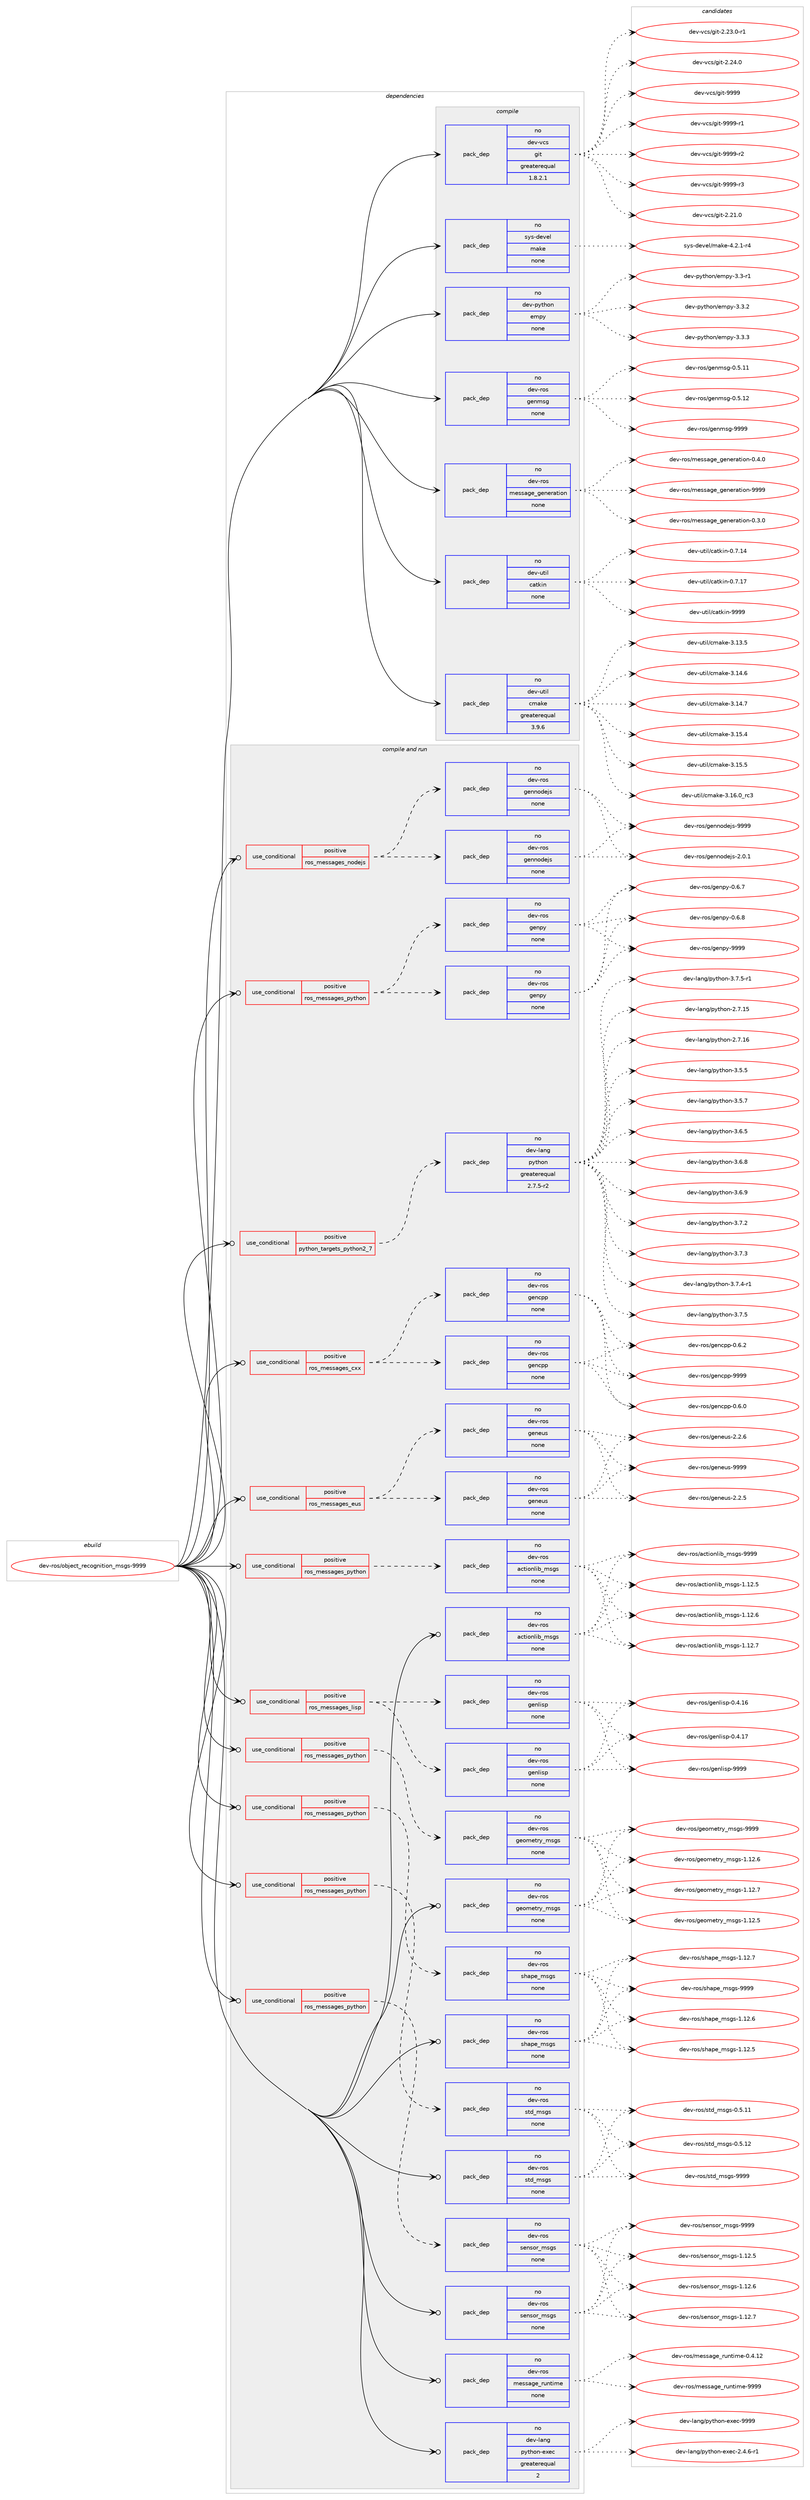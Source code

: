digraph prolog {

# *************
# Graph options
# *************

newrank=true;
concentrate=true;
compound=true;
graph [rankdir=LR,fontname=Helvetica,fontsize=10,ranksep=1.5];#, ranksep=2.5, nodesep=0.2];
edge  [arrowhead=vee];
node  [fontname=Helvetica,fontsize=10];

# **********
# The ebuild
# **********

subgraph cluster_leftcol {
color=gray;
rank=same;
label=<<i>ebuild</i>>;
id [label="dev-ros/object_recognition_msgs-9999", color=red, width=4, href="../dev-ros/object_recognition_msgs-9999.svg"];
}

# ****************
# The dependencies
# ****************

subgraph cluster_midcol {
color=gray;
label=<<i>dependencies</i>>;
subgraph cluster_compile {
fillcolor="#eeeeee";
style=filled;
label=<<i>compile</i>>;
subgraph pack491361 {
dependency657279 [label=<<TABLE BORDER="0" CELLBORDER="1" CELLSPACING="0" CELLPADDING="4" WIDTH="220"><TR><TD ROWSPAN="6" CELLPADDING="30">pack_dep</TD></TR><TR><TD WIDTH="110">no</TD></TR><TR><TD>dev-python</TD></TR><TR><TD>empy</TD></TR><TR><TD>none</TD></TR><TR><TD></TD></TR></TABLE>>, shape=none, color=blue];
}
id:e -> dependency657279:w [weight=20,style="solid",arrowhead="vee"];
subgraph pack491362 {
dependency657280 [label=<<TABLE BORDER="0" CELLBORDER="1" CELLSPACING="0" CELLPADDING="4" WIDTH="220"><TR><TD ROWSPAN="6" CELLPADDING="30">pack_dep</TD></TR><TR><TD WIDTH="110">no</TD></TR><TR><TD>dev-ros</TD></TR><TR><TD>genmsg</TD></TR><TR><TD>none</TD></TR><TR><TD></TD></TR></TABLE>>, shape=none, color=blue];
}
id:e -> dependency657280:w [weight=20,style="solid",arrowhead="vee"];
subgraph pack491363 {
dependency657281 [label=<<TABLE BORDER="0" CELLBORDER="1" CELLSPACING="0" CELLPADDING="4" WIDTH="220"><TR><TD ROWSPAN="6" CELLPADDING="30">pack_dep</TD></TR><TR><TD WIDTH="110">no</TD></TR><TR><TD>dev-ros</TD></TR><TR><TD>message_generation</TD></TR><TR><TD>none</TD></TR><TR><TD></TD></TR></TABLE>>, shape=none, color=blue];
}
id:e -> dependency657281:w [weight=20,style="solid",arrowhead="vee"];
subgraph pack491364 {
dependency657282 [label=<<TABLE BORDER="0" CELLBORDER="1" CELLSPACING="0" CELLPADDING="4" WIDTH="220"><TR><TD ROWSPAN="6" CELLPADDING="30">pack_dep</TD></TR><TR><TD WIDTH="110">no</TD></TR><TR><TD>dev-util</TD></TR><TR><TD>catkin</TD></TR><TR><TD>none</TD></TR><TR><TD></TD></TR></TABLE>>, shape=none, color=blue];
}
id:e -> dependency657282:w [weight=20,style="solid",arrowhead="vee"];
subgraph pack491365 {
dependency657283 [label=<<TABLE BORDER="0" CELLBORDER="1" CELLSPACING="0" CELLPADDING="4" WIDTH="220"><TR><TD ROWSPAN="6" CELLPADDING="30">pack_dep</TD></TR><TR><TD WIDTH="110">no</TD></TR><TR><TD>dev-util</TD></TR><TR><TD>cmake</TD></TR><TR><TD>greaterequal</TD></TR><TR><TD>3.9.6</TD></TR></TABLE>>, shape=none, color=blue];
}
id:e -> dependency657283:w [weight=20,style="solid",arrowhead="vee"];
subgraph pack491366 {
dependency657284 [label=<<TABLE BORDER="0" CELLBORDER="1" CELLSPACING="0" CELLPADDING="4" WIDTH="220"><TR><TD ROWSPAN="6" CELLPADDING="30">pack_dep</TD></TR><TR><TD WIDTH="110">no</TD></TR><TR><TD>dev-vcs</TD></TR><TR><TD>git</TD></TR><TR><TD>greaterequal</TD></TR><TR><TD>1.8.2.1</TD></TR></TABLE>>, shape=none, color=blue];
}
id:e -> dependency657284:w [weight=20,style="solid",arrowhead="vee"];
subgraph pack491367 {
dependency657285 [label=<<TABLE BORDER="0" CELLBORDER="1" CELLSPACING="0" CELLPADDING="4" WIDTH="220"><TR><TD ROWSPAN="6" CELLPADDING="30">pack_dep</TD></TR><TR><TD WIDTH="110">no</TD></TR><TR><TD>sys-devel</TD></TR><TR><TD>make</TD></TR><TR><TD>none</TD></TR><TR><TD></TD></TR></TABLE>>, shape=none, color=blue];
}
id:e -> dependency657285:w [weight=20,style="solid",arrowhead="vee"];
}
subgraph cluster_compileandrun {
fillcolor="#eeeeee";
style=filled;
label=<<i>compile and run</i>>;
subgraph cond154012 {
dependency657286 [label=<<TABLE BORDER="0" CELLBORDER="1" CELLSPACING="0" CELLPADDING="4"><TR><TD ROWSPAN="3" CELLPADDING="10">use_conditional</TD></TR><TR><TD>positive</TD></TR><TR><TD>python_targets_python2_7</TD></TR></TABLE>>, shape=none, color=red];
subgraph pack491368 {
dependency657287 [label=<<TABLE BORDER="0" CELLBORDER="1" CELLSPACING="0" CELLPADDING="4" WIDTH="220"><TR><TD ROWSPAN="6" CELLPADDING="30">pack_dep</TD></TR><TR><TD WIDTH="110">no</TD></TR><TR><TD>dev-lang</TD></TR><TR><TD>python</TD></TR><TR><TD>greaterequal</TD></TR><TR><TD>2.7.5-r2</TD></TR></TABLE>>, shape=none, color=blue];
}
dependency657286:e -> dependency657287:w [weight=20,style="dashed",arrowhead="vee"];
}
id:e -> dependency657286:w [weight=20,style="solid",arrowhead="odotvee"];
subgraph cond154013 {
dependency657288 [label=<<TABLE BORDER="0" CELLBORDER="1" CELLSPACING="0" CELLPADDING="4"><TR><TD ROWSPAN="3" CELLPADDING="10">use_conditional</TD></TR><TR><TD>positive</TD></TR><TR><TD>ros_messages_cxx</TD></TR></TABLE>>, shape=none, color=red];
subgraph pack491369 {
dependency657289 [label=<<TABLE BORDER="0" CELLBORDER="1" CELLSPACING="0" CELLPADDING="4" WIDTH="220"><TR><TD ROWSPAN="6" CELLPADDING="30">pack_dep</TD></TR><TR><TD WIDTH="110">no</TD></TR><TR><TD>dev-ros</TD></TR><TR><TD>gencpp</TD></TR><TR><TD>none</TD></TR><TR><TD></TD></TR></TABLE>>, shape=none, color=blue];
}
dependency657288:e -> dependency657289:w [weight=20,style="dashed",arrowhead="vee"];
subgraph pack491370 {
dependency657290 [label=<<TABLE BORDER="0" CELLBORDER="1" CELLSPACING="0" CELLPADDING="4" WIDTH="220"><TR><TD ROWSPAN="6" CELLPADDING="30">pack_dep</TD></TR><TR><TD WIDTH="110">no</TD></TR><TR><TD>dev-ros</TD></TR><TR><TD>gencpp</TD></TR><TR><TD>none</TD></TR><TR><TD></TD></TR></TABLE>>, shape=none, color=blue];
}
dependency657288:e -> dependency657290:w [weight=20,style="dashed",arrowhead="vee"];
}
id:e -> dependency657288:w [weight=20,style="solid",arrowhead="odotvee"];
subgraph cond154014 {
dependency657291 [label=<<TABLE BORDER="0" CELLBORDER="1" CELLSPACING="0" CELLPADDING="4"><TR><TD ROWSPAN="3" CELLPADDING="10">use_conditional</TD></TR><TR><TD>positive</TD></TR><TR><TD>ros_messages_eus</TD></TR></TABLE>>, shape=none, color=red];
subgraph pack491371 {
dependency657292 [label=<<TABLE BORDER="0" CELLBORDER="1" CELLSPACING="0" CELLPADDING="4" WIDTH="220"><TR><TD ROWSPAN="6" CELLPADDING="30">pack_dep</TD></TR><TR><TD WIDTH="110">no</TD></TR><TR><TD>dev-ros</TD></TR><TR><TD>geneus</TD></TR><TR><TD>none</TD></TR><TR><TD></TD></TR></TABLE>>, shape=none, color=blue];
}
dependency657291:e -> dependency657292:w [weight=20,style="dashed",arrowhead="vee"];
subgraph pack491372 {
dependency657293 [label=<<TABLE BORDER="0" CELLBORDER="1" CELLSPACING="0" CELLPADDING="4" WIDTH="220"><TR><TD ROWSPAN="6" CELLPADDING="30">pack_dep</TD></TR><TR><TD WIDTH="110">no</TD></TR><TR><TD>dev-ros</TD></TR><TR><TD>geneus</TD></TR><TR><TD>none</TD></TR><TR><TD></TD></TR></TABLE>>, shape=none, color=blue];
}
dependency657291:e -> dependency657293:w [weight=20,style="dashed",arrowhead="vee"];
}
id:e -> dependency657291:w [weight=20,style="solid",arrowhead="odotvee"];
subgraph cond154015 {
dependency657294 [label=<<TABLE BORDER="0" CELLBORDER="1" CELLSPACING="0" CELLPADDING="4"><TR><TD ROWSPAN="3" CELLPADDING="10">use_conditional</TD></TR><TR><TD>positive</TD></TR><TR><TD>ros_messages_lisp</TD></TR></TABLE>>, shape=none, color=red];
subgraph pack491373 {
dependency657295 [label=<<TABLE BORDER="0" CELLBORDER="1" CELLSPACING="0" CELLPADDING="4" WIDTH="220"><TR><TD ROWSPAN="6" CELLPADDING="30">pack_dep</TD></TR><TR><TD WIDTH="110">no</TD></TR><TR><TD>dev-ros</TD></TR><TR><TD>genlisp</TD></TR><TR><TD>none</TD></TR><TR><TD></TD></TR></TABLE>>, shape=none, color=blue];
}
dependency657294:e -> dependency657295:w [weight=20,style="dashed",arrowhead="vee"];
subgraph pack491374 {
dependency657296 [label=<<TABLE BORDER="0" CELLBORDER="1" CELLSPACING="0" CELLPADDING="4" WIDTH="220"><TR><TD ROWSPAN="6" CELLPADDING="30">pack_dep</TD></TR><TR><TD WIDTH="110">no</TD></TR><TR><TD>dev-ros</TD></TR><TR><TD>genlisp</TD></TR><TR><TD>none</TD></TR><TR><TD></TD></TR></TABLE>>, shape=none, color=blue];
}
dependency657294:e -> dependency657296:w [weight=20,style="dashed",arrowhead="vee"];
}
id:e -> dependency657294:w [weight=20,style="solid",arrowhead="odotvee"];
subgraph cond154016 {
dependency657297 [label=<<TABLE BORDER="0" CELLBORDER="1" CELLSPACING="0" CELLPADDING="4"><TR><TD ROWSPAN="3" CELLPADDING="10">use_conditional</TD></TR><TR><TD>positive</TD></TR><TR><TD>ros_messages_nodejs</TD></TR></TABLE>>, shape=none, color=red];
subgraph pack491375 {
dependency657298 [label=<<TABLE BORDER="0" CELLBORDER="1" CELLSPACING="0" CELLPADDING="4" WIDTH="220"><TR><TD ROWSPAN="6" CELLPADDING="30">pack_dep</TD></TR><TR><TD WIDTH="110">no</TD></TR><TR><TD>dev-ros</TD></TR><TR><TD>gennodejs</TD></TR><TR><TD>none</TD></TR><TR><TD></TD></TR></TABLE>>, shape=none, color=blue];
}
dependency657297:e -> dependency657298:w [weight=20,style="dashed",arrowhead="vee"];
subgraph pack491376 {
dependency657299 [label=<<TABLE BORDER="0" CELLBORDER="1" CELLSPACING="0" CELLPADDING="4" WIDTH="220"><TR><TD ROWSPAN="6" CELLPADDING="30">pack_dep</TD></TR><TR><TD WIDTH="110">no</TD></TR><TR><TD>dev-ros</TD></TR><TR><TD>gennodejs</TD></TR><TR><TD>none</TD></TR><TR><TD></TD></TR></TABLE>>, shape=none, color=blue];
}
dependency657297:e -> dependency657299:w [weight=20,style="dashed",arrowhead="vee"];
}
id:e -> dependency657297:w [weight=20,style="solid",arrowhead="odotvee"];
subgraph cond154017 {
dependency657300 [label=<<TABLE BORDER="0" CELLBORDER="1" CELLSPACING="0" CELLPADDING="4"><TR><TD ROWSPAN="3" CELLPADDING="10">use_conditional</TD></TR><TR><TD>positive</TD></TR><TR><TD>ros_messages_python</TD></TR></TABLE>>, shape=none, color=red];
subgraph pack491377 {
dependency657301 [label=<<TABLE BORDER="0" CELLBORDER="1" CELLSPACING="0" CELLPADDING="4" WIDTH="220"><TR><TD ROWSPAN="6" CELLPADDING="30">pack_dep</TD></TR><TR><TD WIDTH="110">no</TD></TR><TR><TD>dev-ros</TD></TR><TR><TD>actionlib_msgs</TD></TR><TR><TD>none</TD></TR><TR><TD></TD></TR></TABLE>>, shape=none, color=blue];
}
dependency657300:e -> dependency657301:w [weight=20,style="dashed",arrowhead="vee"];
}
id:e -> dependency657300:w [weight=20,style="solid",arrowhead="odotvee"];
subgraph cond154018 {
dependency657302 [label=<<TABLE BORDER="0" CELLBORDER="1" CELLSPACING="0" CELLPADDING="4"><TR><TD ROWSPAN="3" CELLPADDING="10">use_conditional</TD></TR><TR><TD>positive</TD></TR><TR><TD>ros_messages_python</TD></TR></TABLE>>, shape=none, color=red];
subgraph pack491378 {
dependency657303 [label=<<TABLE BORDER="0" CELLBORDER="1" CELLSPACING="0" CELLPADDING="4" WIDTH="220"><TR><TD ROWSPAN="6" CELLPADDING="30">pack_dep</TD></TR><TR><TD WIDTH="110">no</TD></TR><TR><TD>dev-ros</TD></TR><TR><TD>genpy</TD></TR><TR><TD>none</TD></TR><TR><TD></TD></TR></TABLE>>, shape=none, color=blue];
}
dependency657302:e -> dependency657303:w [weight=20,style="dashed",arrowhead="vee"];
subgraph pack491379 {
dependency657304 [label=<<TABLE BORDER="0" CELLBORDER="1" CELLSPACING="0" CELLPADDING="4" WIDTH="220"><TR><TD ROWSPAN="6" CELLPADDING="30">pack_dep</TD></TR><TR><TD WIDTH="110">no</TD></TR><TR><TD>dev-ros</TD></TR><TR><TD>genpy</TD></TR><TR><TD>none</TD></TR><TR><TD></TD></TR></TABLE>>, shape=none, color=blue];
}
dependency657302:e -> dependency657304:w [weight=20,style="dashed",arrowhead="vee"];
}
id:e -> dependency657302:w [weight=20,style="solid",arrowhead="odotvee"];
subgraph cond154019 {
dependency657305 [label=<<TABLE BORDER="0" CELLBORDER="1" CELLSPACING="0" CELLPADDING="4"><TR><TD ROWSPAN="3" CELLPADDING="10">use_conditional</TD></TR><TR><TD>positive</TD></TR><TR><TD>ros_messages_python</TD></TR></TABLE>>, shape=none, color=red];
subgraph pack491380 {
dependency657306 [label=<<TABLE BORDER="0" CELLBORDER="1" CELLSPACING="0" CELLPADDING="4" WIDTH="220"><TR><TD ROWSPAN="6" CELLPADDING="30">pack_dep</TD></TR><TR><TD WIDTH="110">no</TD></TR><TR><TD>dev-ros</TD></TR><TR><TD>geometry_msgs</TD></TR><TR><TD>none</TD></TR><TR><TD></TD></TR></TABLE>>, shape=none, color=blue];
}
dependency657305:e -> dependency657306:w [weight=20,style="dashed",arrowhead="vee"];
}
id:e -> dependency657305:w [weight=20,style="solid",arrowhead="odotvee"];
subgraph cond154020 {
dependency657307 [label=<<TABLE BORDER="0" CELLBORDER="1" CELLSPACING="0" CELLPADDING="4"><TR><TD ROWSPAN="3" CELLPADDING="10">use_conditional</TD></TR><TR><TD>positive</TD></TR><TR><TD>ros_messages_python</TD></TR></TABLE>>, shape=none, color=red];
subgraph pack491381 {
dependency657308 [label=<<TABLE BORDER="0" CELLBORDER="1" CELLSPACING="0" CELLPADDING="4" WIDTH="220"><TR><TD ROWSPAN="6" CELLPADDING="30">pack_dep</TD></TR><TR><TD WIDTH="110">no</TD></TR><TR><TD>dev-ros</TD></TR><TR><TD>sensor_msgs</TD></TR><TR><TD>none</TD></TR><TR><TD></TD></TR></TABLE>>, shape=none, color=blue];
}
dependency657307:e -> dependency657308:w [weight=20,style="dashed",arrowhead="vee"];
}
id:e -> dependency657307:w [weight=20,style="solid",arrowhead="odotvee"];
subgraph cond154021 {
dependency657309 [label=<<TABLE BORDER="0" CELLBORDER="1" CELLSPACING="0" CELLPADDING="4"><TR><TD ROWSPAN="3" CELLPADDING="10">use_conditional</TD></TR><TR><TD>positive</TD></TR><TR><TD>ros_messages_python</TD></TR></TABLE>>, shape=none, color=red];
subgraph pack491382 {
dependency657310 [label=<<TABLE BORDER="0" CELLBORDER="1" CELLSPACING="0" CELLPADDING="4" WIDTH="220"><TR><TD ROWSPAN="6" CELLPADDING="30">pack_dep</TD></TR><TR><TD WIDTH="110">no</TD></TR><TR><TD>dev-ros</TD></TR><TR><TD>shape_msgs</TD></TR><TR><TD>none</TD></TR><TR><TD></TD></TR></TABLE>>, shape=none, color=blue];
}
dependency657309:e -> dependency657310:w [weight=20,style="dashed",arrowhead="vee"];
}
id:e -> dependency657309:w [weight=20,style="solid",arrowhead="odotvee"];
subgraph cond154022 {
dependency657311 [label=<<TABLE BORDER="0" CELLBORDER="1" CELLSPACING="0" CELLPADDING="4"><TR><TD ROWSPAN="3" CELLPADDING="10">use_conditional</TD></TR><TR><TD>positive</TD></TR><TR><TD>ros_messages_python</TD></TR></TABLE>>, shape=none, color=red];
subgraph pack491383 {
dependency657312 [label=<<TABLE BORDER="0" CELLBORDER="1" CELLSPACING="0" CELLPADDING="4" WIDTH="220"><TR><TD ROWSPAN="6" CELLPADDING="30">pack_dep</TD></TR><TR><TD WIDTH="110">no</TD></TR><TR><TD>dev-ros</TD></TR><TR><TD>std_msgs</TD></TR><TR><TD>none</TD></TR><TR><TD></TD></TR></TABLE>>, shape=none, color=blue];
}
dependency657311:e -> dependency657312:w [weight=20,style="dashed",arrowhead="vee"];
}
id:e -> dependency657311:w [weight=20,style="solid",arrowhead="odotvee"];
subgraph pack491384 {
dependency657313 [label=<<TABLE BORDER="0" CELLBORDER="1" CELLSPACING="0" CELLPADDING="4" WIDTH="220"><TR><TD ROWSPAN="6" CELLPADDING="30">pack_dep</TD></TR><TR><TD WIDTH="110">no</TD></TR><TR><TD>dev-lang</TD></TR><TR><TD>python-exec</TD></TR><TR><TD>greaterequal</TD></TR><TR><TD>2</TD></TR></TABLE>>, shape=none, color=blue];
}
id:e -> dependency657313:w [weight=20,style="solid",arrowhead="odotvee"];
subgraph pack491385 {
dependency657314 [label=<<TABLE BORDER="0" CELLBORDER="1" CELLSPACING="0" CELLPADDING="4" WIDTH="220"><TR><TD ROWSPAN="6" CELLPADDING="30">pack_dep</TD></TR><TR><TD WIDTH="110">no</TD></TR><TR><TD>dev-ros</TD></TR><TR><TD>actionlib_msgs</TD></TR><TR><TD>none</TD></TR><TR><TD></TD></TR></TABLE>>, shape=none, color=blue];
}
id:e -> dependency657314:w [weight=20,style="solid",arrowhead="odotvee"];
subgraph pack491386 {
dependency657315 [label=<<TABLE BORDER="0" CELLBORDER="1" CELLSPACING="0" CELLPADDING="4" WIDTH="220"><TR><TD ROWSPAN="6" CELLPADDING="30">pack_dep</TD></TR><TR><TD WIDTH="110">no</TD></TR><TR><TD>dev-ros</TD></TR><TR><TD>geometry_msgs</TD></TR><TR><TD>none</TD></TR><TR><TD></TD></TR></TABLE>>, shape=none, color=blue];
}
id:e -> dependency657315:w [weight=20,style="solid",arrowhead="odotvee"];
subgraph pack491387 {
dependency657316 [label=<<TABLE BORDER="0" CELLBORDER="1" CELLSPACING="0" CELLPADDING="4" WIDTH="220"><TR><TD ROWSPAN="6" CELLPADDING="30">pack_dep</TD></TR><TR><TD WIDTH="110">no</TD></TR><TR><TD>dev-ros</TD></TR><TR><TD>message_runtime</TD></TR><TR><TD>none</TD></TR><TR><TD></TD></TR></TABLE>>, shape=none, color=blue];
}
id:e -> dependency657316:w [weight=20,style="solid",arrowhead="odotvee"];
subgraph pack491388 {
dependency657317 [label=<<TABLE BORDER="0" CELLBORDER="1" CELLSPACING="0" CELLPADDING="4" WIDTH="220"><TR><TD ROWSPAN="6" CELLPADDING="30">pack_dep</TD></TR><TR><TD WIDTH="110">no</TD></TR><TR><TD>dev-ros</TD></TR><TR><TD>sensor_msgs</TD></TR><TR><TD>none</TD></TR><TR><TD></TD></TR></TABLE>>, shape=none, color=blue];
}
id:e -> dependency657317:w [weight=20,style="solid",arrowhead="odotvee"];
subgraph pack491389 {
dependency657318 [label=<<TABLE BORDER="0" CELLBORDER="1" CELLSPACING="0" CELLPADDING="4" WIDTH="220"><TR><TD ROWSPAN="6" CELLPADDING="30">pack_dep</TD></TR><TR><TD WIDTH="110">no</TD></TR><TR><TD>dev-ros</TD></TR><TR><TD>shape_msgs</TD></TR><TR><TD>none</TD></TR><TR><TD></TD></TR></TABLE>>, shape=none, color=blue];
}
id:e -> dependency657318:w [weight=20,style="solid",arrowhead="odotvee"];
subgraph pack491390 {
dependency657319 [label=<<TABLE BORDER="0" CELLBORDER="1" CELLSPACING="0" CELLPADDING="4" WIDTH="220"><TR><TD ROWSPAN="6" CELLPADDING="30">pack_dep</TD></TR><TR><TD WIDTH="110">no</TD></TR><TR><TD>dev-ros</TD></TR><TR><TD>std_msgs</TD></TR><TR><TD>none</TD></TR><TR><TD></TD></TR></TABLE>>, shape=none, color=blue];
}
id:e -> dependency657319:w [weight=20,style="solid",arrowhead="odotvee"];
}
subgraph cluster_run {
fillcolor="#eeeeee";
style=filled;
label=<<i>run</i>>;
}
}

# **************
# The candidates
# **************

subgraph cluster_choices {
rank=same;
color=gray;
label=<<i>candidates</i>>;

subgraph choice491361 {
color=black;
nodesep=1;
choice1001011184511212111610411111047101109112121455146514511449 [label="dev-python/empy-3.3-r1", color=red, width=4,href="../dev-python/empy-3.3-r1.svg"];
choice1001011184511212111610411111047101109112121455146514650 [label="dev-python/empy-3.3.2", color=red, width=4,href="../dev-python/empy-3.3.2.svg"];
choice1001011184511212111610411111047101109112121455146514651 [label="dev-python/empy-3.3.3", color=red, width=4,href="../dev-python/empy-3.3.3.svg"];
dependency657279:e -> choice1001011184511212111610411111047101109112121455146514511449:w [style=dotted,weight="100"];
dependency657279:e -> choice1001011184511212111610411111047101109112121455146514650:w [style=dotted,weight="100"];
dependency657279:e -> choice1001011184511212111610411111047101109112121455146514651:w [style=dotted,weight="100"];
}
subgraph choice491362 {
color=black;
nodesep=1;
choice100101118451141111154710310111010911510345484653464949 [label="dev-ros/genmsg-0.5.11", color=red, width=4,href="../dev-ros/genmsg-0.5.11.svg"];
choice100101118451141111154710310111010911510345484653464950 [label="dev-ros/genmsg-0.5.12", color=red, width=4,href="../dev-ros/genmsg-0.5.12.svg"];
choice10010111845114111115471031011101091151034557575757 [label="dev-ros/genmsg-9999", color=red, width=4,href="../dev-ros/genmsg-9999.svg"];
dependency657280:e -> choice100101118451141111154710310111010911510345484653464949:w [style=dotted,weight="100"];
dependency657280:e -> choice100101118451141111154710310111010911510345484653464950:w [style=dotted,weight="100"];
dependency657280:e -> choice10010111845114111115471031011101091151034557575757:w [style=dotted,weight="100"];
}
subgraph choice491363 {
color=black;
nodesep=1;
choice1001011184511411111547109101115115971031019510310111010111497116105111110454846514648 [label="dev-ros/message_generation-0.3.0", color=red, width=4,href="../dev-ros/message_generation-0.3.0.svg"];
choice1001011184511411111547109101115115971031019510310111010111497116105111110454846524648 [label="dev-ros/message_generation-0.4.0", color=red, width=4,href="../dev-ros/message_generation-0.4.0.svg"];
choice10010111845114111115471091011151159710310195103101110101114971161051111104557575757 [label="dev-ros/message_generation-9999", color=red, width=4,href="../dev-ros/message_generation-9999.svg"];
dependency657281:e -> choice1001011184511411111547109101115115971031019510310111010111497116105111110454846514648:w [style=dotted,weight="100"];
dependency657281:e -> choice1001011184511411111547109101115115971031019510310111010111497116105111110454846524648:w [style=dotted,weight="100"];
dependency657281:e -> choice10010111845114111115471091011151159710310195103101110101114971161051111104557575757:w [style=dotted,weight="100"];
}
subgraph choice491364 {
color=black;
nodesep=1;
choice1001011184511711610510847999711610710511045484655464952 [label="dev-util/catkin-0.7.14", color=red, width=4,href="../dev-util/catkin-0.7.14.svg"];
choice1001011184511711610510847999711610710511045484655464955 [label="dev-util/catkin-0.7.17", color=red, width=4,href="../dev-util/catkin-0.7.17.svg"];
choice100101118451171161051084799971161071051104557575757 [label="dev-util/catkin-9999", color=red, width=4,href="../dev-util/catkin-9999.svg"];
dependency657282:e -> choice1001011184511711610510847999711610710511045484655464952:w [style=dotted,weight="100"];
dependency657282:e -> choice1001011184511711610510847999711610710511045484655464955:w [style=dotted,weight="100"];
dependency657282:e -> choice100101118451171161051084799971161071051104557575757:w [style=dotted,weight="100"];
}
subgraph choice491365 {
color=black;
nodesep=1;
choice1001011184511711610510847991099710710145514649514653 [label="dev-util/cmake-3.13.5", color=red, width=4,href="../dev-util/cmake-3.13.5.svg"];
choice1001011184511711610510847991099710710145514649524654 [label="dev-util/cmake-3.14.6", color=red, width=4,href="../dev-util/cmake-3.14.6.svg"];
choice1001011184511711610510847991099710710145514649524655 [label="dev-util/cmake-3.14.7", color=red, width=4,href="../dev-util/cmake-3.14.7.svg"];
choice1001011184511711610510847991099710710145514649534652 [label="dev-util/cmake-3.15.4", color=red, width=4,href="../dev-util/cmake-3.15.4.svg"];
choice1001011184511711610510847991099710710145514649534653 [label="dev-util/cmake-3.15.5", color=red, width=4,href="../dev-util/cmake-3.15.5.svg"];
choice1001011184511711610510847991099710710145514649544648951149951 [label="dev-util/cmake-3.16.0_rc3", color=red, width=4,href="../dev-util/cmake-3.16.0_rc3.svg"];
dependency657283:e -> choice1001011184511711610510847991099710710145514649514653:w [style=dotted,weight="100"];
dependency657283:e -> choice1001011184511711610510847991099710710145514649524654:w [style=dotted,weight="100"];
dependency657283:e -> choice1001011184511711610510847991099710710145514649524655:w [style=dotted,weight="100"];
dependency657283:e -> choice1001011184511711610510847991099710710145514649534652:w [style=dotted,weight="100"];
dependency657283:e -> choice1001011184511711610510847991099710710145514649534653:w [style=dotted,weight="100"];
dependency657283:e -> choice1001011184511711610510847991099710710145514649544648951149951:w [style=dotted,weight="100"];
}
subgraph choice491366 {
color=black;
nodesep=1;
choice10010111845118991154710310511645504650494648 [label="dev-vcs/git-2.21.0", color=red, width=4,href="../dev-vcs/git-2.21.0.svg"];
choice100101118451189911547103105116455046505146484511449 [label="dev-vcs/git-2.23.0-r1", color=red, width=4,href="../dev-vcs/git-2.23.0-r1.svg"];
choice10010111845118991154710310511645504650524648 [label="dev-vcs/git-2.24.0", color=red, width=4,href="../dev-vcs/git-2.24.0.svg"];
choice1001011184511899115471031051164557575757 [label="dev-vcs/git-9999", color=red, width=4,href="../dev-vcs/git-9999.svg"];
choice10010111845118991154710310511645575757574511449 [label="dev-vcs/git-9999-r1", color=red, width=4,href="../dev-vcs/git-9999-r1.svg"];
choice10010111845118991154710310511645575757574511450 [label="dev-vcs/git-9999-r2", color=red, width=4,href="../dev-vcs/git-9999-r2.svg"];
choice10010111845118991154710310511645575757574511451 [label="dev-vcs/git-9999-r3", color=red, width=4,href="../dev-vcs/git-9999-r3.svg"];
dependency657284:e -> choice10010111845118991154710310511645504650494648:w [style=dotted,weight="100"];
dependency657284:e -> choice100101118451189911547103105116455046505146484511449:w [style=dotted,weight="100"];
dependency657284:e -> choice10010111845118991154710310511645504650524648:w [style=dotted,weight="100"];
dependency657284:e -> choice1001011184511899115471031051164557575757:w [style=dotted,weight="100"];
dependency657284:e -> choice10010111845118991154710310511645575757574511449:w [style=dotted,weight="100"];
dependency657284:e -> choice10010111845118991154710310511645575757574511450:w [style=dotted,weight="100"];
dependency657284:e -> choice10010111845118991154710310511645575757574511451:w [style=dotted,weight="100"];
}
subgraph choice491367 {
color=black;
nodesep=1;
choice1151211154510010111810110847109971071014552465046494511452 [label="sys-devel/make-4.2.1-r4", color=red, width=4,href="../sys-devel/make-4.2.1-r4.svg"];
dependency657285:e -> choice1151211154510010111810110847109971071014552465046494511452:w [style=dotted,weight="100"];
}
subgraph choice491368 {
color=black;
nodesep=1;
choice10010111845108971101034711212111610411111045504655464953 [label="dev-lang/python-2.7.15", color=red, width=4,href="../dev-lang/python-2.7.15.svg"];
choice10010111845108971101034711212111610411111045504655464954 [label="dev-lang/python-2.7.16", color=red, width=4,href="../dev-lang/python-2.7.16.svg"];
choice100101118451089711010347112121116104111110455146534653 [label="dev-lang/python-3.5.5", color=red, width=4,href="../dev-lang/python-3.5.5.svg"];
choice100101118451089711010347112121116104111110455146534655 [label="dev-lang/python-3.5.7", color=red, width=4,href="../dev-lang/python-3.5.7.svg"];
choice100101118451089711010347112121116104111110455146544653 [label="dev-lang/python-3.6.5", color=red, width=4,href="../dev-lang/python-3.6.5.svg"];
choice100101118451089711010347112121116104111110455146544656 [label="dev-lang/python-3.6.8", color=red, width=4,href="../dev-lang/python-3.6.8.svg"];
choice100101118451089711010347112121116104111110455146544657 [label="dev-lang/python-3.6.9", color=red, width=4,href="../dev-lang/python-3.6.9.svg"];
choice100101118451089711010347112121116104111110455146554650 [label="dev-lang/python-3.7.2", color=red, width=4,href="../dev-lang/python-3.7.2.svg"];
choice100101118451089711010347112121116104111110455146554651 [label="dev-lang/python-3.7.3", color=red, width=4,href="../dev-lang/python-3.7.3.svg"];
choice1001011184510897110103471121211161041111104551465546524511449 [label="dev-lang/python-3.7.4-r1", color=red, width=4,href="../dev-lang/python-3.7.4-r1.svg"];
choice100101118451089711010347112121116104111110455146554653 [label="dev-lang/python-3.7.5", color=red, width=4,href="../dev-lang/python-3.7.5.svg"];
choice1001011184510897110103471121211161041111104551465546534511449 [label="dev-lang/python-3.7.5-r1", color=red, width=4,href="../dev-lang/python-3.7.5-r1.svg"];
dependency657287:e -> choice10010111845108971101034711212111610411111045504655464953:w [style=dotted,weight="100"];
dependency657287:e -> choice10010111845108971101034711212111610411111045504655464954:w [style=dotted,weight="100"];
dependency657287:e -> choice100101118451089711010347112121116104111110455146534653:w [style=dotted,weight="100"];
dependency657287:e -> choice100101118451089711010347112121116104111110455146534655:w [style=dotted,weight="100"];
dependency657287:e -> choice100101118451089711010347112121116104111110455146544653:w [style=dotted,weight="100"];
dependency657287:e -> choice100101118451089711010347112121116104111110455146544656:w [style=dotted,weight="100"];
dependency657287:e -> choice100101118451089711010347112121116104111110455146544657:w [style=dotted,weight="100"];
dependency657287:e -> choice100101118451089711010347112121116104111110455146554650:w [style=dotted,weight="100"];
dependency657287:e -> choice100101118451089711010347112121116104111110455146554651:w [style=dotted,weight="100"];
dependency657287:e -> choice1001011184510897110103471121211161041111104551465546524511449:w [style=dotted,weight="100"];
dependency657287:e -> choice100101118451089711010347112121116104111110455146554653:w [style=dotted,weight="100"];
dependency657287:e -> choice1001011184510897110103471121211161041111104551465546534511449:w [style=dotted,weight="100"];
}
subgraph choice491369 {
color=black;
nodesep=1;
choice100101118451141111154710310111099112112454846544648 [label="dev-ros/gencpp-0.6.0", color=red, width=4,href="../dev-ros/gencpp-0.6.0.svg"];
choice100101118451141111154710310111099112112454846544650 [label="dev-ros/gencpp-0.6.2", color=red, width=4,href="../dev-ros/gencpp-0.6.2.svg"];
choice1001011184511411111547103101110991121124557575757 [label="dev-ros/gencpp-9999", color=red, width=4,href="../dev-ros/gencpp-9999.svg"];
dependency657289:e -> choice100101118451141111154710310111099112112454846544648:w [style=dotted,weight="100"];
dependency657289:e -> choice100101118451141111154710310111099112112454846544650:w [style=dotted,weight="100"];
dependency657289:e -> choice1001011184511411111547103101110991121124557575757:w [style=dotted,weight="100"];
}
subgraph choice491370 {
color=black;
nodesep=1;
choice100101118451141111154710310111099112112454846544648 [label="dev-ros/gencpp-0.6.0", color=red, width=4,href="../dev-ros/gencpp-0.6.0.svg"];
choice100101118451141111154710310111099112112454846544650 [label="dev-ros/gencpp-0.6.2", color=red, width=4,href="../dev-ros/gencpp-0.6.2.svg"];
choice1001011184511411111547103101110991121124557575757 [label="dev-ros/gencpp-9999", color=red, width=4,href="../dev-ros/gencpp-9999.svg"];
dependency657290:e -> choice100101118451141111154710310111099112112454846544648:w [style=dotted,weight="100"];
dependency657290:e -> choice100101118451141111154710310111099112112454846544650:w [style=dotted,weight="100"];
dependency657290:e -> choice1001011184511411111547103101110991121124557575757:w [style=dotted,weight="100"];
}
subgraph choice491371 {
color=black;
nodesep=1;
choice1001011184511411111547103101110101117115455046504653 [label="dev-ros/geneus-2.2.5", color=red, width=4,href="../dev-ros/geneus-2.2.5.svg"];
choice1001011184511411111547103101110101117115455046504654 [label="dev-ros/geneus-2.2.6", color=red, width=4,href="../dev-ros/geneus-2.2.6.svg"];
choice10010111845114111115471031011101011171154557575757 [label="dev-ros/geneus-9999", color=red, width=4,href="../dev-ros/geneus-9999.svg"];
dependency657292:e -> choice1001011184511411111547103101110101117115455046504653:w [style=dotted,weight="100"];
dependency657292:e -> choice1001011184511411111547103101110101117115455046504654:w [style=dotted,weight="100"];
dependency657292:e -> choice10010111845114111115471031011101011171154557575757:w [style=dotted,weight="100"];
}
subgraph choice491372 {
color=black;
nodesep=1;
choice1001011184511411111547103101110101117115455046504653 [label="dev-ros/geneus-2.2.5", color=red, width=4,href="../dev-ros/geneus-2.2.5.svg"];
choice1001011184511411111547103101110101117115455046504654 [label="dev-ros/geneus-2.2.6", color=red, width=4,href="../dev-ros/geneus-2.2.6.svg"];
choice10010111845114111115471031011101011171154557575757 [label="dev-ros/geneus-9999", color=red, width=4,href="../dev-ros/geneus-9999.svg"];
dependency657293:e -> choice1001011184511411111547103101110101117115455046504653:w [style=dotted,weight="100"];
dependency657293:e -> choice1001011184511411111547103101110101117115455046504654:w [style=dotted,weight="100"];
dependency657293:e -> choice10010111845114111115471031011101011171154557575757:w [style=dotted,weight="100"];
}
subgraph choice491373 {
color=black;
nodesep=1;
choice100101118451141111154710310111010810511511245484652464954 [label="dev-ros/genlisp-0.4.16", color=red, width=4,href="../dev-ros/genlisp-0.4.16.svg"];
choice100101118451141111154710310111010810511511245484652464955 [label="dev-ros/genlisp-0.4.17", color=red, width=4,href="../dev-ros/genlisp-0.4.17.svg"];
choice10010111845114111115471031011101081051151124557575757 [label="dev-ros/genlisp-9999", color=red, width=4,href="../dev-ros/genlisp-9999.svg"];
dependency657295:e -> choice100101118451141111154710310111010810511511245484652464954:w [style=dotted,weight="100"];
dependency657295:e -> choice100101118451141111154710310111010810511511245484652464955:w [style=dotted,weight="100"];
dependency657295:e -> choice10010111845114111115471031011101081051151124557575757:w [style=dotted,weight="100"];
}
subgraph choice491374 {
color=black;
nodesep=1;
choice100101118451141111154710310111010810511511245484652464954 [label="dev-ros/genlisp-0.4.16", color=red, width=4,href="../dev-ros/genlisp-0.4.16.svg"];
choice100101118451141111154710310111010810511511245484652464955 [label="dev-ros/genlisp-0.4.17", color=red, width=4,href="../dev-ros/genlisp-0.4.17.svg"];
choice10010111845114111115471031011101081051151124557575757 [label="dev-ros/genlisp-9999", color=red, width=4,href="../dev-ros/genlisp-9999.svg"];
dependency657296:e -> choice100101118451141111154710310111010810511511245484652464954:w [style=dotted,weight="100"];
dependency657296:e -> choice100101118451141111154710310111010810511511245484652464955:w [style=dotted,weight="100"];
dependency657296:e -> choice10010111845114111115471031011101081051151124557575757:w [style=dotted,weight="100"];
}
subgraph choice491375 {
color=black;
nodesep=1;
choice1001011184511411111547103101110110111100101106115455046484649 [label="dev-ros/gennodejs-2.0.1", color=red, width=4,href="../dev-ros/gennodejs-2.0.1.svg"];
choice10010111845114111115471031011101101111001011061154557575757 [label="dev-ros/gennodejs-9999", color=red, width=4,href="../dev-ros/gennodejs-9999.svg"];
dependency657298:e -> choice1001011184511411111547103101110110111100101106115455046484649:w [style=dotted,weight="100"];
dependency657298:e -> choice10010111845114111115471031011101101111001011061154557575757:w [style=dotted,weight="100"];
}
subgraph choice491376 {
color=black;
nodesep=1;
choice1001011184511411111547103101110110111100101106115455046484649 [label="dev-ros/gennodejs-2.0.1", color=red, width=4,href="../dev-ros/gennodejs-2.0.1.svg"];
choice10010111845114111115471031011101101111001011061154557575757 [label="dev-ros/gennodejs-9999", color=red, width=4,href="../dev-ros/gennodejs-9999.svg"];
dependency657299:e -> choice1001011184511411111547103101110110111100101106115455046484649:w [style=dotted,weight="100"];
dependency657299:e -> choice10010111845114111115471031011101101111001011061154557575757:w [style=dotted,weight="100"];
}
subgraph choice491377 {
color=black;
nodesep=1;
choice10010111845114111115479799116105111110108105989510911510311545494649504653 [label="dev-ros/actionlib_msgs-1.12.5", color=red, width=4,href="../dev-ros/actionlib_msgs-1.12.5.svg"];
choice10010111845114111115479799116105111110108105989510911510311545494649504654 [label="dev-ros/actionlib_msgs-1.12.6", color=red, width=4,href="../dev-ros/actionlib_msgs-1.12.6.svg"];
choice10010111845114111115479799116105111110108105989510911510311545494649504655 [label="dev-ros/actionlib_msgs-1.12.7", color=red, width=4,href="../dev-ros/actionlib_msgs-1.12.7.svg"];
choice1001011184511411111547979911610511111010810598951091151031154557575757 [label="dev-ros/actionlib_msgs-9999", color=red, width=4,href="../dev-ros/actionlib_msgs-9999.svg"];
dependency657301:e -> choice10010111845114111115479799116105111110108105989510911510311545494649504653:w [style=dotted,weight="100"];
dependency657301:e -> choice10010111845114111115479799116105111110108105989510911510311545494649504654:w [style=dotted,weight="100"];
dependency657301:e -> choice10010111845114111115479799116105111110108105989510911510311545494649504655:w [style=dotted,weight="100"];
dependency657301:e -> choice1001011184511411111547979911610511111010810598951091151031154557575757:w [style=dotted,weight="100"];
}
subgraph choice491378 {
color=black;
nodesep=1;
choice1001011184511411111547103101110112121454846544655 [label="dev-ros/genpy-0.6.7", color=red, width=4,href="../dev-ros/genpy-0.6.7.svg"];
choice1001011184511411111547103101110112121454846544656 [label="dev-ros/genpy-0.6.8", color=red, width=4,href="../dev-ros/genpy-0.6.8.svg"];
choice10010111845114111115471031011101121214557575757 [label="dev-ros/genpy-9999", color=red, width=4,href="../dev-ros/genpy-9999.svg"];
dependency657303:e -> choice1001011184511411111547103101110112121454846544655:w [style=dotted,weight="100"];
dependency657303:e -> choice1001011184511411111547103101110112121454846544656:w [style=dotted,weight="100"];
dependency657303:e -> choice10010111845114111115471031011101121214557575757:w [style=dotted,weight="100"];
}
subgraph choice491379 {
color=black;
nodesep=1;
choice1001011184511411111547103101110112121454846544655 [label="dev-ros/genpy-0.6.7", color=red, width=4,href="../dev-ros/genpy-0.6.7.svg"];
choice1001011184511411111547103101110112121454846544656 [label="dev-ros/genpy-0.6.8", color=red, width=4,href="../dev-ros/genpy-0.6.8.svg"];
choice10010111845114111115471031011101121214557575757 [label="dev-ros/genpy-9999", color=red, width=4,href="../dev-ros/genpy-9999.svg"];
dependency657304:e -> choice1001011184511411111547103101110112121454846544655:w [style=dotted,weight="100"];
dependency657304:e -> choice1001011184511411111547103101110112121454846544656:w [style=dotted,weight="100"];
dependency657304:e -> choice10010111845114111115471031011101121214557575757:w [style=dotted,weight="100"];
}
subgraph choice491380 {
color=black;
nodesep=1;
choice10010111845114111115471031011111091011161141219510911510311545494649504653 [label="dev-ros/geometry_msgs-1.12.5", color=red, width=4,href="../dev-ros/geometry_msgs-1.12.5.svg"];
choice10010111845114111115471031011111091011161141219510911510311545494649504654 [label="dev-ros/geometry_msgs-1.12.6", color=red, width=4,href="../dev-ros/geometry_msgs-1.12.6.svg"];
choice10010111845114111115471031011111091011161141219510911510311545494649504655 [label="dev-ros/geometry_msgs-1.12.7", color=red, width=4,href="../dev-ros/geometry_msgs-1.12.7.svg"];
choice1001011184511411111547103101111109101116114121951091151031154557575757 [label="dev-ros/geometry_msgs-9999", color=red, width=4,href="../dev-ros/geometry_msgs-9999.svg"];
dependency657306:e -> choice10010111845114111115471031011111091011161141219510911510311545494649504653:w [style=dotted,weight="100"];
dependency657306:e -> choice10010111845114111115471031011111091011161141219510911510311545494649504654:w [style=dotted,weight="100"];
dependency657306:e -> choice10010111845114111115471031011111091011161141219510911510311545494649504655:w [style=dotted,weight="100"];
dependency657306:e -> choice1001011184511411111547103101111109101116114121951091151031154557575757:w [style=dotted,weight="100"];
}
subgraph choice491381 {
color=black;
nodesep=1;
choice10010111845114111115471151011101151111149510911510311545494649504653 [label="dev-ros/sensor_msgs-1.12.5", color=red, width=4,href="../dev-ros/sensor_msgs-1.12.5.svg"];
choice10010111845114111115471151011101151111149510911510311545494649504654 [label="dev-ros/sensor_msgs-1.12.6", color=red, width=4,href="../dev-ros/sensor_msgs-1.12.6.svg"];
choice10010111845114111115471151011101151111149510911510311545494649504655 [label="dev-ros/sensor_msgs-1.12.7", color=red, width=4,href="../dev-ros/sensor_msgs-1.12.7.svg"];
choice1001011184511411111547115101110115111114951091151031154557575757 [label="dev-ros/sensor_msgs-9999", color=red, width=4,href="../dev-ros/sensor_msgs-9999.svg"];
dependency657308:e -> choice10010111845114111115471151011101151111149510911510311545494649504653:w [style=dotted,weight="100"];
dependency657308:e -> choice10010111845114111115471151011101151111149510911510311545494649504654:w [style=dotted,weight="100"];
dependency657308:e -> choice10010111845114111115471151011101151111149510911510311545494649504655:w [style=dotted,weight="100"];
dependency657308:e -> choice1001011184511411111547115101110115111114951091151031154557575757:w [style=dotted,weight="100"];
}
subgraph choice491382 {
color=black;
nodesep=1;
choice1001011184511411111547115104971121019510911510311545494649504653 [label="dev-ros/shape_msgs-1.12.5", color=red, width=4,href="../dev-ros/shape_msgs-1.12.5.svg"];
choice1001011184511411111547115104971121019510911510311545494649504654 [label="dev-ros/shape_msgs-1.12.6", color=red, width=4,href="../dev-ros/shape_msgs-1.12.6.svg"];
choice1001011184511411111547115104971121019510911510311545494649504655 [label="dev-ros/shape_msgs-1.12.7", color=red, width=4,href="../dev-ros/shape_msgs-1.12.7.svg"];
choice100101118451141111154711510497112101951091151031154557575757 [label="dev-ros/shape_msgs-9999", color=red, width=4,href="../dev-ros/shape_msgs-9999.svg"];
dependency657310:e -> choice1001011184511411111547115104971121019510911510311545494649504653:w [style=dotted,weight="100"];
dependency657310:e -> choice1001011184511411111547115104971121019510911510311545494649504654:w [style=dotted,weight="100"];
dependency657310:e -> choice1001011184511411111547115104971121019510911510311545494649504655:w [style=dotted,weight="100"];
dependency657310:e -> choice100101118451141111154711510497112101951091151031154557575757:w [style=dotted,weight="100"];
}
subgraph choice491383 {
color=black;
nodesep=1;
choice10010111845114111115471151161009510911510311545484653464949 [label="dev-ros/std_msgs-0.5.11", color=red, width=4,href="../dev-ros/std_msgs-0.5.11.svg"];
choice10010111845114111115471151161009510911510311545484653464950 [label="dev-ros/std_msgs-0.5.12", color=red, width=4,href="../dev-ros/std_msgs-0.5.12.svg"];
choice1001011184511411111547115116100951091151031154557575757 [label="dev-ros/std_msgs-9999", color=red, width=4,href="../dev-ros/std_msgs-9999.svg"];
dependency657312:e -> choice10010111845114111115471151161009510911510311545484653464949:w [style=dotted,weight="100"];
dependency657312:e -> choice10010111845114111115471151161009510911510311545484653464950:w [style=dotted,weight="100"];
dependency657312:e -> choice1001011184511411111547115116100951091151031154557575757:w [style=dotted,weight="100"];
}
subgraph choice491384 {
color=black;
nodesep=1;
choice10010111845108971101034711212111610411111045101120101994550465246544511449 [label="dev-lang/python-exec-2.4.6-r1", color=red, width=4,href="../dev-lang/python-exec-2.4.6-r1.svg"];
choice10010111845108971101034711212111610411111045101120101994557575757 [label="dev-lang/python-exec-9999", color=red, width=4,href="../dev-lang/python-exec-9999.svg"];
dependency657313:e -> choice10010111845108971101034711212111610411111045101120101994550465246544511449:w [style=dotted,weight="100"];
dependency657313:e -> choice10010111845108971101034711212111610411111045101120101994557575757:w [style=dotted,weight="100"];
}
subgraph choice491385 {
color=black;
nodesep=1;
choice10010111845114111115479799116105111110108105989510911510311545494649504653 [label="dev-ros/actionlib_msgs-1.12.5", color=red, width=4,href="../dev-ros/actionlib_msgs-1.12.5.svg"];
choice10010111845114111115479799116105111110108105989510911510311545494649504654 [label="dev-ros/actionlib_msgs-1.12.6", color=red, width=4,href="../dev-ros/actionlib_msgs-1.12.6.svg"];
choice10010111845114111115479799116105111110108105989510911510311545494649504655 [label="dev-ros/actionlib_msgs-1.12.7", color=red, width=4,href="../dev-ros/actionlib_msgs-1.12.7.svg"];
choice1001011184511411111547979911610511111010810598951091151031154557575757 [label="dev-ros/actionlib_msgs-9999", color=red, width=4,href="../dev-ros/actionlib_msgs-9999.svg"];
dependency657314:e -> choice10010111845114111115479799116105111110108105989510911510311545494649504653:w [style=dotted,weight="100"];
dependency657314:e -> choice10010111845114111115479799116105111110108105989510911510311545494649504654:w [style=dotted,weight="100"];
dependency657314:e -> choice10010111845114111115479799116105111110108105989510911510311545494649504655:w [style=dotted,weight="100"];
dependency657314:e -> choice1001011184511411111547979911610511111010810598951091151031154557575757:w [style=dotted,weight="100"];
}
subgraph choice491386 {
color=black;
nodesep=1;
choice10010111845114111115471031011111091011161141219510911510311545494649504653 [label="dev-ros/geometry_msgs-1.12.5", color=red, width=4,href="../dev-ros/geometry_msgs-1.12.5.svg"];
choice10010111845114111115471031011111091011161141219510911510311545494649504654 [label="dev-ros/geometry_msgs-1.12.6", color=red, width=4,href="../dev-ros/geometry_msgs-1.12.6.svg"];
choice10010111845114111115471031011111091011161141219510911510311545494649504655 [label="dev-ros/geometry_msgs-1.12.7", color=red, width=4,href="../dev-ros/geometry_msgs-1.12.7.svg"];
choice1001011184511411111547103101111109101116114121951091151031154557575757 [label="dev-ros/geometry_msgs-9999", color=red, width=4,href="../dev-ros/geometry_msgs-9999.svg"];
dependency657315:e -> choice10010111845114111115471031011111091011161141219510911510311545494649504653:w [style=dotted,weight="100"];
dependency657315:e -> choice10010111845114111115471031011111091011161141219510911510311545494649504654:w [style=dotted,weight="100"];
dependency657315:e -> choice10010111845114111115471031011111091011161141219510911510311545494649504655:w [style=dotted,weight="100"];
dependency657315:e -> choice1001011184511411111547103101111109101116114121951091151031154557575757:w [style=dotted,weight="100"];
}
subgraph choice491387 {
color=black;
nodesep=1;
choice1001011184511411111547109101115115971031019511411711011610510910145484652464950 [label="dev-ros/message_runtime-0.4.12", color=red, width=4,href="../dev-ros/message_runtime-0.4.12.svg"];
choice100101118451141111154710910111511597103101951141171101161051091014557575757 [label="dev-ros/message_runtime-9999", color=red, width=4,href="../dev-ros/message_runtime-9999.svg"];
dependency657316:e -> choice1001011184511411111547109101115115971031019511411711011610510910145484652464950:w [style=dotted,weight="100"];
dependency657316:e -> choice100101118451141111154710910111511597103101951141171101161051091014557575757:w [style=dotted,weight="100"];
}
subgraph choice491388 {
color=black;
nodesep=1;
choice10010111845114111115471151011101151111149510911510311545494649504653 [label="dev-ros/sensor_msgs-1.12.5", color=red, width=4,href="../dev-ros/sensor_msgs-1.12.5.svg"];
choice10010111845114111115471151011101151111149510911510311545494649504654 [label="dev-ros/sensor_msgs-1.12.6", color=red, width=4,href="../dev-ros/sensor_msgs-1.12.6.svg"];
choice10010111845114111115471151011101151111149510911510311545494649504655 [label="dev-ros/sensor_msgs-1.12.7", color=red, width=4,href="../dev-ros/sensor_msgs-1.12.7.svg"];
choice1001011184511411111547115101110115111114951091151031154557575757 [label="dev-ros/sensor_msgs-9999", color=red, width=4,href="../dev-ros/sensor_msgs-9999.svg"];
dependency657317:e -> choice10010111845114111115471151011101151111149510911510311545494649504653:w [style=dotted,weight="100"];
dependency657317:e -> choice10010111845114111115471151011101151111149510911510311545494649504654:w [style=dotted,weight="100"];
dependency657317:e -> choice10010111845114111115471151011101151111149510911510311545494649504655:w [style=dotted,weight="100"];
dependency657317:e -> choice1001011184511411111547115101110115111114951091151031154557575757:w [style=dotted,weight="100"];
}
subgraph choice491389 {
color=black;
nodesep=1;
choice1001011184511411111547115104971121019510911510311545494649504653 [label="dev-ros/shape_msgs-1.12.5", color=red, width=4,href="../dev-ros/shape_msgs-1.12.5.svg"];
choice1001011184511411111547115104971121019510911510311545494649504654 [label="dev-ros/shape_msgs-1.12.6", color=red, width=4,href="../dev-ros/shape_msgs-1.12.6.svg"];
choice1001011184511411111547115104971121019510911510311545494649504655 [label="dev-ros/shape_msgs-1.12.7", color=red, width=4,href="../dev-ros/shape_msgs-1.12.7.svg"];
choice100101118451141111154711510497112101951091151031154557575757 [label="dev-ros/shape_msgs-9999", color=red, width=4,href="../dev-ros/shape_msgs-9999.svg"];
dependency657318:e -> choice1001011184511411111547115104971121019510911510311545494649504653:w [style=dotted,weight="100"];
dependency657318:e -> choice1001011184511411111547115104971121019510911510311545494649504654:w [style=dotted,weight="100"];
dependency657318:e -> choice1001011184511411111547115104971121019510911510311545494649504655:w [style=dotted,weight="100"];
dependency657318:e -> choice100101118451141111154711510497112101951091151031154557575757:w [style=dotted,weight="100"];
}
subgraph choice491390 {
color=black;
nodesep=1;
choice10010111845114111115471151161009510911510311545484653464949 [label="dev-ros/std_msgs-0.5.11", color=red, width=4,href="../dev-ros/std_msgs-0.5.11.svg"];
choice10010111845114111115471151161009510911510311545484653464950 [label="dev-ros/std_msgs-0.5.12", color=red, width=4,href="../dev-ros/std_msgs-0.5.12.svg"];
choice1001011184511411111547115116100951091151031154557575757 [label="dev-ros/std_msgs-9999", color=red, width=4,href="../dev-ros/std_msgs-9999.svg"];
dependency657319:e -> choice10010111845114111115471151161009510911510311545484653464949:w [style=dotted,weight="100"];
dependency657319:e -> choice10010111845114111115471151161009510911510311545484653464950:w [style=dotted,weight="100"];
dependency657319:e -> choice1001011184511411111547115116100951091151031154557575757:w [style=dotted,weight="100"];
}
}

}
